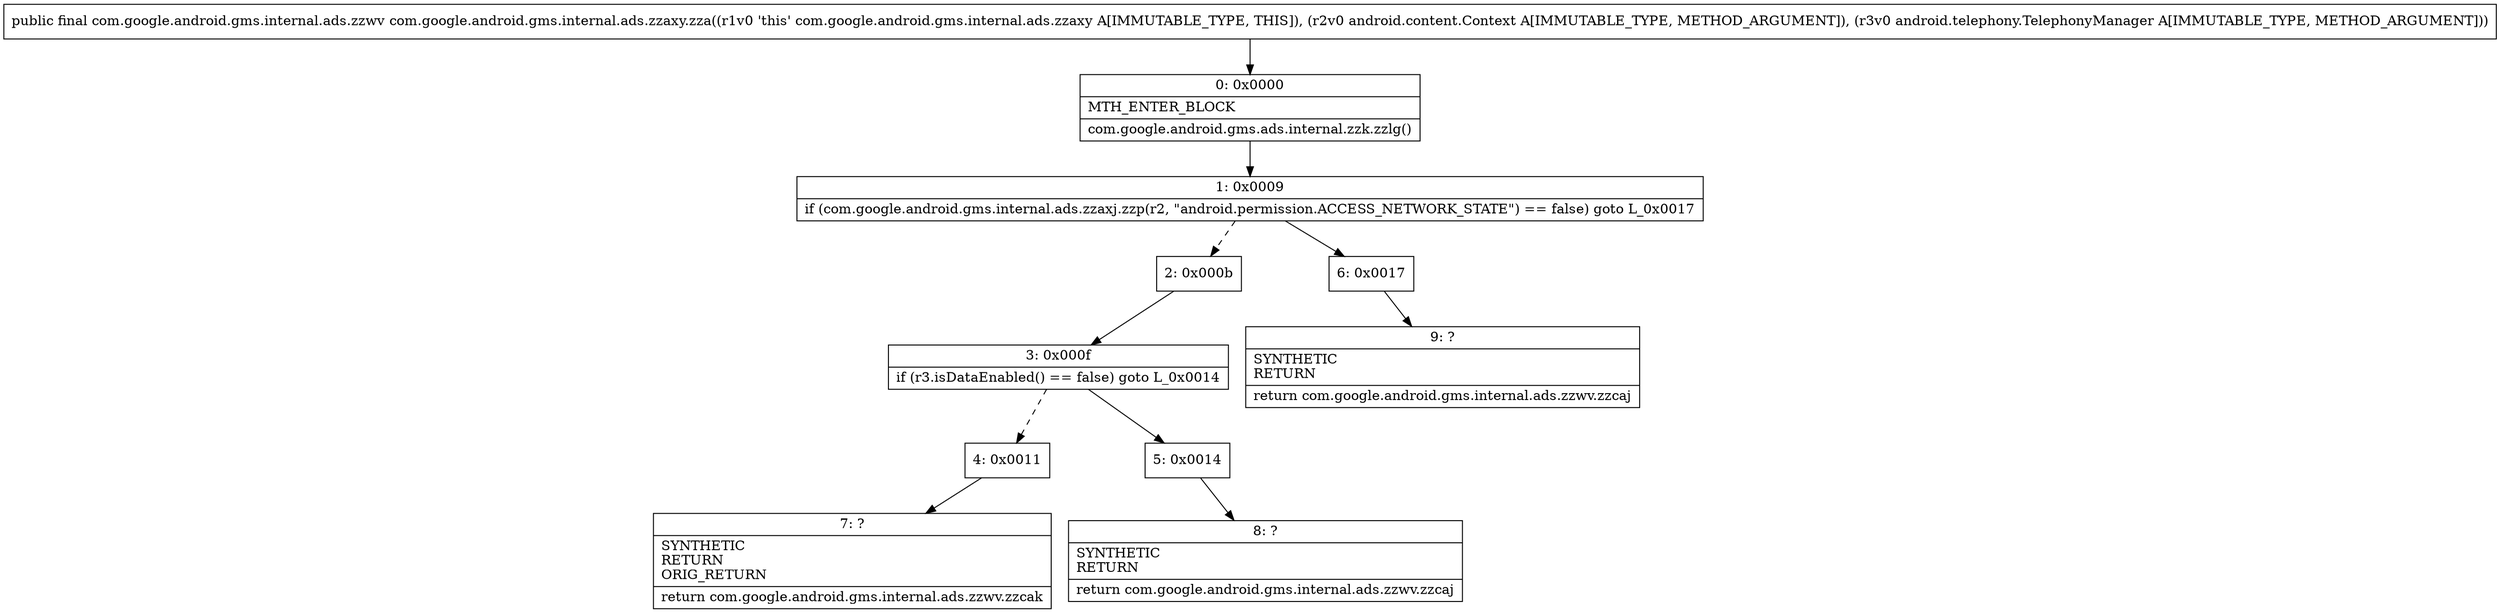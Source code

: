digraph "CFG forcom.google.android.gms.internal.ads.zzaxy.zza(Landroid\/content\/Context;Landroid\/telephony\/TelephonyManager;)Lcom\/google\/android\/gms\/internal\/ads\/zzwv;" {
Node_0 [shape=record,label="{0\:\ 0x0000|MTH_ENTER_BLOCK\l|com.google.android.gms.ads.internal.zzk.zzlg()\l}"];
Node_1 [shape=record,label="{1\:\ 0x0009|if (com.google.android.gms.internal.ads.zzaxj.zzp(r2, \"android.permission.ACCESS_NETWORK_STATE\") == false) goto L_0x0017\l}"];
Node_2 [shape=record,label="{2\:\ 0x000b}"];
Node_3 [shape=record,label="{3\:\ 0x000f|if (r3.isDataEnabled() == false) goto L_0x0014\l}"];
Node_4 [shape=record,label="{4\:\ 0x0011}"];
Node_5 [shape=record,label="{5\:\ 0x0014}"];
Node_6 [shape=record,label="{6\:\ 0x0017}"];
Node_7 [shape=record,label="{7\:\ ?|SYNTHETIC\lRETURN\lORIG_RETURN\l|return com.google.android.gms.internal.ads.zzwv.zzcak\l}"];
Node_8 [shape=record,label="{8\:\ ?|SYNTHETIC\lRETURN\l|return com.google.android.gms.internal.ads.zzwv.zzcaj\l}"];
Node_9 [shape=record,label="{9\:\ ?|SYNTHETIC\lRETURN\l|return com.google.android.gms.internal.ads.zzwv.zzcaj\l}"];
MethodNode[shape=record,label="{public final com.google.android.gms.internal.ads.zzwv com.google.android.gms.internal.ads.zzaxy.zza((r1v0 'this' com.google.android.gms.internal.ads.zzaxy A[IMMUTABLE_TYPE, THIS]), (r2v0 android.content.Context A[IMMUTABLE_TYPE, METHOD_ARGUMENT]), (r3v0 android.telephony.TelephonyManager A[IMMUTABLE_TYPE, METHOD_ARGUMENT])) }"];
MethodNode -> Node_0;
Node_0 -> Node_1;
Node_1 -> Node_2[style=dashed];
Node_1 -> Node_6;
Node_2 -> Node_3;
Node_3 -> Node_4[style=dashed];
Node_3 -> Node_5;
Node_4 -> Node_7;
Node_5 -> Node_8;
Node_6 -> Node_9;
}

